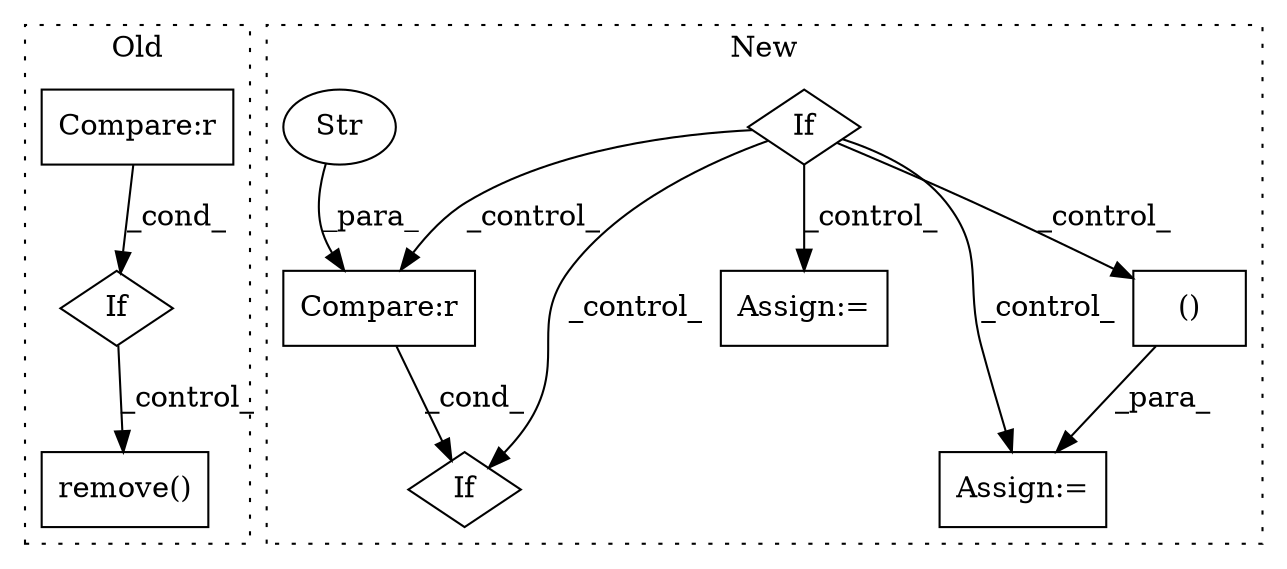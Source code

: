 digraph G {
subgraph cluster0 {
1 [label="remove()" a="75" s="1251,1268" l="10,1" shape="box"];
3 [label="If" a="96" s="1132" l="3" shape="diamond"];
4 [label="Compare:r" a="40" s="1140" l="6" shape="box"];
label = "Old";
style="dotted";
}
subgraph cluster1 {
2 [label="()" a="54" s="1931" l="9" shape="box"];
5 [label="Assign:=" a="68" s="1893" l="3" shape="box"];
6 [label="If" a="96" s="623" l="3" shape="diamond"];
7 [label="Compare:r" a="40" s="1340" l="29" shape="box"];
8 [label="Str" a="66" s="1361" l="8" shape="ellipse"];
9 [label="If" a="96" s="1337" l="3" shape="diamond"];
10 [label="Assign:=" a="68" s="1189" l="3" shape="box"];
label = "New";
style="dotted";
}
2 -> 5 [label="_para_"];
3 -> 1 [label="_control_"];
4 -> 3 [label="_cond_"];
6 -> 5 [label="_control_"];
6 -> 9 [label="_control_"];
6 -> 7 [label="_control_"];
6 -> 2 [label="_control_"];
6 -> 10 [label="_control_"];
7 -> 9 [label="_cond_"];
8 -> 7 [label="_para_"];
}